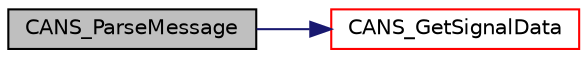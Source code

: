 digraph "CANS_ParseMessage"
{
  edge [fontname="Helvetica",fontsize="10",labelfontname="Helvetica",labelfontsize="10"];
  node [fontname="Helvetica",fontsize="10",shape=record];
  rankdir="LR";
  Node129 [label="CANS_ParseMessage",height=0.2,width=0.4,color="black", fillcolor="grey75", style="filled", fontcolor="black"];
  Node129 -> Node130 [color="midnightblue",fontsize="10",style="solid",fontname="Helvetica"];
  Node130 [label="CANS_GetSignalData",height=0.2,width=0.4,color="red", fillcolor="white", style="filled",URL="$cansignal_8c.html#a55ae468a92bef75f84a27145f603eb72"];
}
